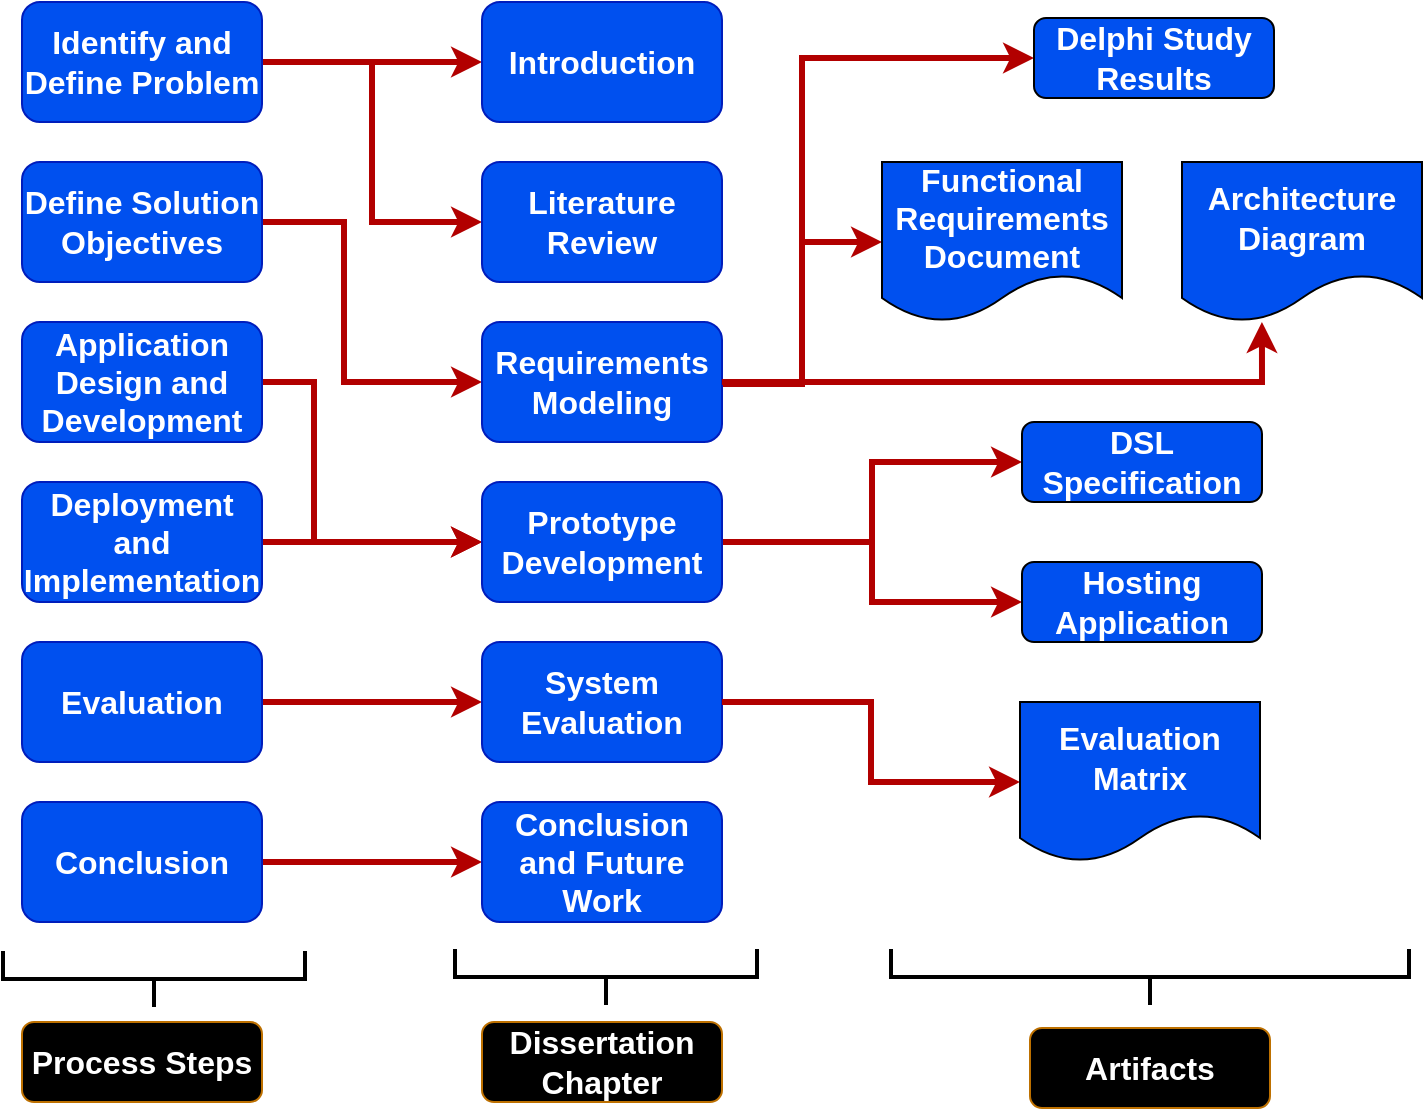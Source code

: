 <mxfile version="28.1.0">
  <diagram id="C5RBs43oDa-KdzZeNtuy" name="Page-1">
    <mxGraphModel dx="936" dy="735" grid="0" gridSize="10" guides="0" tooltips="1" connect="1" arrows="1" fold="1" page="1" pageScale="1" pageWidth="827" pageHeight="1169" math="0" shadow="0">
      <root>
        <mxCell id="WIyWlLk6GJQsqaUBKTNV-0" />
        <mxCell id="WIyWlLk6GJQsqaUBKTNV-1" parent="WIyWlLk6GJQsqaUBKTNV-0" />
        <mxCell id="ieKx556GFrU0GzPhjvEs-0" style="edgeStyle=orthogonalEdgeStyle;rounded=0;orthogonalLoop=1;jettySize=auto;html=1;entryX=0;entryY=0.5;entryDx=0;entryDy=0;strokeColor=#B20000;strokeWidth=3;" edge="1" parent="WIyWlLk6GJQsqaUBKTNV-1" source="G2rbbcFrlgkOz_zvzb8_-0" target="G2rbbcFrlgkOz_zvzb8_-6">
          <mxGeometry relative="1" as="geometry" />
        </mxCell>
        <mxCell id="ieKx556GFrU0GzPhjvEs-1" style="edgeStyle=orthogonalEdgeStyle;rounded=0;orthogonalLoop=1;jettySize=auto;html=1;entryX=0;entryY=0.5;entryDx=0;entryDy=0;strokeColor=#B20000;strokeWidth=3;" edge="1" parent="WIyWlLk6GJQsqaUBKTNV-1" source="G2rbbcFrlgkOz_zvzb8_-0" target="G2rbbcFrlgkOz_zvzb8_-7">
          <mxGeometry relative="1" as="geometry" />
        </mxCell>
        <mxCell id="G2rbbcFrlgkOz_zvzb8_-0" value="Identify and Define Problem" style="rounded=1;whiteSpace=wrap;html=1;fontSize=16;labelBackgroundColor=none;fillColor=#0050ef;strokeColor=#001DBC;fontColor=#ffffff;fontStyle=1" parent="WIyWlLk6GJQsqaUBKTNV-1" vertex="1">
          <mxGeometry x="92" y="30" width="120" height="60" as="geometry" />
        </mxCell>
        <mxCell id="ieKx556GFrU0GzPhjvEs-2" style="edgeStyle=orthogonalEdgeStyle;rounded=0;orthogonalLoop=1;jettySize=auto;html=1;entryX=0;entryY=0.5;entryDx=0;entryDy=0;strokeColor=#B20000;strokeWidth=3;" edge="1" parent="WIyWlLk6GJQsqaUBKTNV-1" source="G2rbbcFrlgkOz_zvzb8_-1" target="G2rbbcFrlgkOz_zvzb8_-8">
          <mxGeometry relative="1" as="geometry">
            <Array as="points">
              <mxPoint x="253" y="140" />
              <mxPoint x="253" y="220" />
            </Array>
          </mxGeometry>
        </mxCell>
        <mxCell id="G2rbbcFrlgkOz_zvzb8_-1" value="Define Solution Objectives" style="rounded=1;whiteSpace=wrap;html=1;fontSize=16;labelBackgroundColor=none;fillColor=#0050ef;strokeColor=#001DBC;fontColor=#ffffff;fontStyle=1" parent="WIyWlLk6GJQsqaUBKTNV-1" vertex="1">
          <mxGeometry x="92" y="110" width="120" height="60" as="geometry" />
        </mxCell>
        <mxCell id="ieKx556GFrU0GzPhjvEs-3" style="edgeStyle=orthogonalEdgeStyle;rounded=0;orthogonalLoop=1;jettySize=auto;html=1;entryX=0;entryY=0.5;entryDx=0;entryDy=0;strokeColor=#B20000;strokeWidth=3;" edge="1" parent="WIyWlLk6GJQsqaUBKTNV-1" source="G2rbbcFrlgkOz_zvzb8_-2" target="G2rbbcFrlgkOz_zvzb8_-9">
          <mxGeometry relative="1" as="geometry">
            <Array as="points">
              <mxPoint x="238" y="220" />
              <mxPoint x="238" y="300" />
            </Array>
          </mxGeometry>
        </mxCell>
        <mxCell id="G2rbbcFrlgkOz_zvzb8_-2" value="Application Design and Development" style="rounded=1;whiteSpace=wrap;html=1;fontSize=16;labelBackgroundColor=none;fillColor=#0050ef;strokeColor=#001DBC;fontColor=#ffffff;fontStyle=1" parent="WIyWlLk6GJQsqaUBKTNV-1" vertex="1">
          <mxGeometry x="92" y="190" width="120" height="60" as="geometry" />
        </mxCell>
        <mxCell id="G2rbbcFrlgkOz_zvzb8_-35" style="edgeStyle=orthogonalEdgeStyle;rounded=0;orthogonalLoop=1;jettySize=auto;html=1;entryX=0;entryY=0.5;entryDx=0;entryDy=0;fillColor=#e51400;strokeColor=#B20000;strokeWidth=3;" parent="WIyWlLk6GJQsqaUBKTNV-1" source="G2rbbcFrlgkOz_zvzb8_-3" target="G2rbbcFrlgkOz_zvzb8_-9" edge="1">
          <mxGeometry relative="1" as="geometry" />
        </mxCell>
        <mxCell id="G2rbbcFrlgkOz_zvzb8_-3" value="Deployment and Implementation" style="rounded=1;whiteSpace=wrap;html=1;fontSize=16;labelBackgroundColor=none;fillColor=#0050ef;strokeColor=#001DBC;fontColor=#ffffff;fontStyle=1" parent="WIyWlLk6GJQsqaUBKTNV-1" vertex="1">
          <mxGeometry x="92" y="270" width="120" height="60" as="geometry" />
        </mxCell>
        <mxCell id="G2rbbcFrlgkOz_zvzb8_-36" style="edgeStyle=orthogonalEdgeStyle;rounded=0;orthogonalLoop=1;jettySize=auto;html=1;entryX=0;entryY=0.5;entryDx=0;entryDy=0;fillColor=#e51400;strokeColor=#B20000;strokeWidth=3;" parent="WIyWlLk6GJQsqaUBKTNV-1" source="G2rbbcFrlgkOz_zvzb8_-4" target="G2rbbcFrlgkOz_zvzb8_-10" edge="1">
          <mxGeometry relative="1" as="geometry" />
        </mxCell>
        <mxCell id="G2rbbcFrlgkOz_zvzb8_-4" value="Evaluation" style="rounded=1;whiteSpace=wrap;html=1;fontSize=16;labelBackgroundColor=none;fillColor=#0050ef;strokeColor=#001DBC;fontColor=#ffffff;fontStyle=1" parent="WIyWlLk6GJQsqaUBKTNV-1" vertex="1">
          <mxGeometry x="92" y="350" width="120" height="60" as="geometry" />
        </mxCell>
        <mxCell id="G2rbbcFrlgkOz_zvzb8_-37" style="edgeStyle=orthogonalEdgeStyle;rounded=0;orthogonalLoop=1;jettySize=auto;html=1;entryX=0;entryY=0.5;entryDx=0;entryDy=0;fillColor=#e51400;strokeColor=#B20000;strokeWidth=3;" parent="WIyWlLk6GJQsqaUBKTNV-1" source="G2rbbcFrlgkOz_zvzb8_-5" target="G2rbbcFrlgkOz_zvzb8_-11" edge="1">
          <mxGeometry relative="1" as="geometry" />
        </mxCell>
        <mxCell id="G2rbbcFrlgkOz_zvzb8_-5" value="Conclusion" style="rounded=1;whiteSpace=wrap;html=1;fontSize=16;labelBackgroundColor=none;fillColor=#0050ef;strokeColor=#001DBC;fontColor=#ffffff;fontStyle=1" parent="WIyWlLk6GJQsqaUBKTNV-1" vertex="1">
          <mxGeometry x="92" y="430" width="120" height="60" as="geometry" />
        </mxCell>
        <mxCell id="G2rbbcFrlgkOz_zvzb8_-6" value="Introduction" style="rounded=1;whiteSpace=wrap;html=1;fontSize=16;labelBackgroundColor=none;fillColor=#0050EF;strokeColor=#001DBC;fontColor=#ffffff;fontStyle=1" parent="WIyWlLk6GJQsqaUBKTNV-1" vertex="1">
          <mxGeometry x="322" y="30" width="120" height="60" as="geometry" />
        </mxCell>
        <mxCell id="G2rbbcFrlgkOz_zvzb8_-7" value="Literature Review" style="rounded=1;whiteSpace=wrap;html=1;fontSize=16;labelBackgroundColor=none;fillColor=#0050ef;strokeColor=#001DBC;fontColor=#ffffff;fontStyle=1" parent="WIyWlLk6GJQsqaUBKTNV-1" vertex="1">
          <mxGeometry x="322" y="110" width="120" height="60" as="geometry" />
        </mxCell>
        <mxCell id="G2rbbcFrlgkOz_zvzb8_-26" style="edgeStyle=orthogonalEdgeStyle;rounded=0;orthogonalLoop=1;jettySize=auto;html=1;entryX=0;entryY=0.5;entryDx=0;entryDy=0;strokeWidth=3;fillColor=#e51400;strokeColor=#B20000;" parent="WIyWlLk6GJQsqaUBKTNV-1" source="G2rbbcFrlgkOz_zvzb8_-8" target="G2rbbcFrlgkOz_zvzb8_-20" edge="1">
          <mxGeometry relative="1" as="geometry" />
        </mxCell>
        <mxCell id="HcKGHyg66assWKmG3aD0-3" style="edgeStyle=orthogonalEdgeStyle;rounded=0;orthogonalLoop=1;jettySize=auto;html=1;entryX=0;entryY=0.5;entryDx=0;entryDy=0;strokeWidth=3;strokeColor=#B20000;" parent="WIyWlLk6GJQsqaUBKTNV-1" target="HcKGHyg66assWKmG3aD0-2" edge="1">
          <mxGeometry relative="1" as="geometry">
            <mxPoint x="343" y="220" as="sourcePoint" />
            <mxPoint x="497" y="26" as="targetPoint" />
            <Array as="points">
              <mxPoint x="343" y="221" />
              <mxPoint x="482" y="221" />
              <mxPoint x="482" y="58" />
            </Array>
          </mxGeometry>
        </mxCell>
        <mxCell id="G2rbbcFrlgkOz_zvzb8_-8" value="Requirements Modeling" style="rounded=1;whiteSpace=wrap;html=1;fontSize=16;labelBackgroundColor=none;fillColor=#0050ef;strokeColor=#001DBC;fontColor=#ffffff;fontStyle=1" parent="WIyWlLk6GJQsqaUBKTNV-1" vertex="1">
          <mxGeometry x="322" y="190" width="120" height="60" as="geometry" />
        </mxCell>
        <mxCell id="G2rbbcFrlgkOz_zvzb8_-27" style="edgeStyle=orthogonalEdgeStyle;rounded=0;orthogonalLoop=1;jettySize=auto;html=1;entryX=0;entryY=0.5;entryDx=0;entryDy=0;fillColor=#e51400;strokeColor=#B20000;strokeWidth=3;" parent="WIyWlLk6GJQsqaUBKTNV-1" source="G2rbbcFrlgkOz_zvzb8_-9" target="G2rbbcFrlgkOz_zvzb8_-21" edge="1">
          <mxGeometry relative="1" as="geometry" />
        </mxCell>
        <mxCell id="G2rbbcFrlgkOz_zvzb8_-29" style="edgeStyle=orthogonalEdgeStyle;rounded=0;orthogonalLoop=1;jettySize=auto;html=1;fillColor=#e51400;strokeColor=#B20000;strokeWidth=3;" parent="WIyWlLk6GJQsqaUBKTNV-1" source="G2rbbcFrlgkOz_zvzb8_-9" target="G2rbbcFrlgkOz_zvzb8_-22" edge="1">
          <mxGeometry relative="1" as="geometry" />
        </mxCell>
        <mxCell id="G2rbbcFrlgkOz_zvzb8_-9" value="Prototype Development" style="rounded=1;whiteSpace=wrap;html=1;fontSize=16;labelBackgroundColor=none;fillColor=#0050ef;strokeColor=#001DBC;fontColor=#ffffff;fontStyle=1" parent="WIyWlLk6GJQsqaUBKTNV-1" vertex="1">
          <mxGeometry x="322" y="270" width="120" height="60" as="geometry" />
        </mxCell>
        <mxCell id="G2rbbcFrlgkOz_zvzb8_-10" value="System Evaluation" style="rounded=1;whiteSpace=wrap;html=1;fontSize=16;labelBackgroundColor=none;fillColor=#0050ef;strokeColor=#001DBC;fontColor=#ffffff;fontStyle=1" parent="WIyWlLk6GJQsqaUBKTNV-1" vertex="1">
          <mxGeometry x="322" y="350" width="120" height="60" as="geometry" />
        </mxCell>
        <mxCell id="G2rbbcFrlgkOz_zvzb8_-11" value="Conclusion and Future Work" style="rounded=1;whiteSpace=wrap;html=1;fontSize=16;labelBackgroundColor=none;fillColor=#0050ef;strokeColor=#001DBC;fontColor=#ffffff;fontStyle=1" parent="WIyWlLk6GJQsqaUBKTNV-1" vertex="1">
          <mxGeometry x="322" y="430" width="120" height="60" as="geometry" />
        </mxCell>
        <mxCell id="G2rbbcFrlgkOz_zvzb8_-15" value="&lt;b&gt;&lt;font style=&quot;font-size: 16px;&quot;&gt;Process Steps&lt;/font&gt;&lt;/b&gt;" style="rounded=1;whiteSpace=wrap;html=1;fontColor=light-dark(#ffffff, #ededed);fillColor=#000000;strokeColor=#BD7000;" parent="WIyWlLk6GJQsqaUBKTNV-1" vertex="1">
          <mxGeometry x="92" y="540" width="120" height="40" as="geometry" />
        </mxCell>
        <mxCell id="G2rbbcFrlgkOz_zvzb8_-17" value="&lt;b&gt;&lt;font style=&quot;font-size: 16px;&quot;&gt;Dissertation Chapter&lt;/font&gt;&lt;/b&gt;" style="rounded=1;whiteSpace=wrap;html=1;fontColor=light-dark(#ffffff, #ededed);fillColor=#000000;strokeColor=#BD7000;" parent="WIyWlLk6GJQsqaUBKTNV-1" vertex="1">
          <mxGeometry x="322" y="540" width="120" height="40" as="geometry" />
        </mxCell>
        <mxCell id="G2rbbcFrlgkOz_zvzb8_-18" value="&lt;b&gt;&lt;font style=&quot;font-size: 16px;&quot;&gt;Artifacts&lt;/font&gt;&lt;/b&gt;" style="rounded=1;whiteSpace=wrap;html=1;fontColor=light-dark(#ffffff, #ededed);fillColor=#000000;strokeColor=#BD7000;" parent="WIyWlLk6GJQsqaUBKTNV-1" vertex="1">
          <mxGeometry x="596" y="543" width="120" height="40" as="geometry" />
        </mxCell>
        <mxCell id="G2rbbcFrlgkOz_zvzb8_-20" value="Functional Requirements Document" style="shape=document;whiteSpace=wrap;html=1;boundedLbl=1;fillColor=#0050EF;fontColor=#FFFFFF;fontStyle=1;fontSize=16;" parent="WIyWlLk6GJQsqaUBKTNV-1" vertex="1">
          <mxGeometry x="522" y="110" width="120" height="80" as="geometry" />
        </mxCell>
        <mxCell id="G2rbbcFrlgkOz_zvzb8_-21" value="DSL Specification" style="rounded=1;whiteSpace=wrap;html=1;fontSize=16;fontColor=#FFFFFF;fillColor=#0050EF;fontStyle=1" parent="WIyWlLk6GJQsqaUBKTNV-1" vertex="1">
          <mxGeometry x="592" y="240" width="120" height="40" as="geometry" />
        </mxCell>
        <mxCell id="G2rbbcFrlgkOz_zvzb8_-22" value="Hosting Application" style="rounded=1;whiteSpace=wrap;html=1;fontColor=#FFFFFF;fontSize=16;fontStyle=1;fillColor=#0050EF;" parent="WIyWlLk6GJQsqaUBKTNV-1" vertex="1">
          <mxGeometry x="592" y="310" width="120" height="40" as="geometry" />
        </mxCell>
        <mxCell id="G2rbbcFrlgkOz_zvzb8_-23" value="Architecture &lt;br&gt;Diagram" style="shape=document;whiteSpace=wrap;html=1;boundedLbl=1;fillColor=#0050EF;fontStyle=1;fontSize=16;fontColor=#FFFFFF;" parent="WIyWlLk6GJQsqaUBKTNV-1" vertex="1">
          <mxGeometry x="672" y="110" width="120" height="80" as="geometry" />
        </mxCell>
        <mxCell id="G2rbbcFrlgkOz_zvzb8_-30" style="edgeStyle=orthogonalEdgeStyle;rounded=0;orthogonalLoop=1;jettySize=auto;html=1;entryX=0.333;entryY=1;entryDx=0;entryDy=0;entryPerimeter=0;strokeWidth=3;fillColor=#e51400;strokeColor=#B20000;" parent="WIyWlLk6GJQsqaUBKTNV-1" source="G2rbbcFrlgkOz_zvzb8_-8" target="G2rbbcFrlgkOz_zvzb8_-23" edge="1">
          <mxGeometry relative="1" as="geometry" />
        </mxCell>
        <mxCell id="G2rbbcFrlgkOz_zvzb8_-31" style="edgeStyle=orthogonalEdgeStyle;rounded=0;orthogonalLoop=1;jettySize=auto;html=1;entryX=0;entryY=0.5;entryDx=0;entryDy=0;fillColor=#e51400;strokeColor=#B20000;strokeWidth=3;" parent="WIyWlLk6GJQsqaUBKTNV-1" source="G2rbbcFrlgkOz_zvzb8_-10" target="HcKGHyg66assWKmG3aD0-1" edge="1">
          <mxGeometry relative="1" as="geometry">
            <mxPoint x="612" y="450" as="targetPoint" />
          </mxGeometry>
        </mxCell>
        <mxCell id="G2rbbcFrlgkOz_zvzb8_-41" value="" style="strokeWidth=2;html=1;shape=mxgraph.flowchart.annotation_2;align=left;labelPosition=right;pointerEvents=1;rotation=-90;" parent="WIyWlLk6GJQsqaUBKTNV-1" vertex="1">
          <mxGeometry x="144" y="443" width="28" height="151" as="geometry" />
        </mxCell>
        <mxCell id="G2rbbcFrlgkOz_zvzb8_-42" value="" style="strokeWidth=2;html=1;shape=mxgraph.flowchart.annotation_2;align=left;labelPosition=right;pointerEvents=1;rotation=-90;" parent="WIyWlLk6GJQsqaUBKTNV-1" vertex="1">
          <mxGeometry x="370" y="442" width="28" height="151" as="geometry" />
        </mxCell>
        <mxCell id="G2rbbcFrlgkOz_zvzb8_-43" value="" style="strokeWidth=2;html=1;shape=mxgraph.flowchart.annotation_2;align=left;labelPosition=right;pointerEvents=1;rotation=-90;" parent="WIyWlLk6GJQsqaUBKTNV-1" vertex="1">
          <mxGeometry x="642" y="388" width="28" height="259" as="geometry" />
        </mxCell>
        <mxCell id="HcKGHyg66assWKmG3aD0-1" value="Evaluation Matrix" style="shape=document;whiteSpace=wrap;html=1;boundedLbl=1;fillColor=#0050EF;fontColor=#FFFFFF;fontStyle=1;fontSize=16;" parent="WIyWlLk6GJQsqaUBKTNV-1" vertex="1">
          <mxGeometry x="591" y="380" width="120" height="80" as="geometry" />
        </mxCell>
        <mxCell id="HcKGHyg66assWKmG3aD0-2" value="Delphi Study Results" style="rounded=1;whiteSpace=wrap;html=1;fontColor=#FFFFFF;fontSize=16;fontStyle=1;fillColor=#0050EF;" parent="WIyWlLk6GJQsqaUBKTNV-1" vertex="1">
          <mxGeometry x="598" y="38" width="120" height="40" as="geometry" />
        </mxCell>
      </root>
    </mxGraphModel>
  </diagram>
</mxfile>
